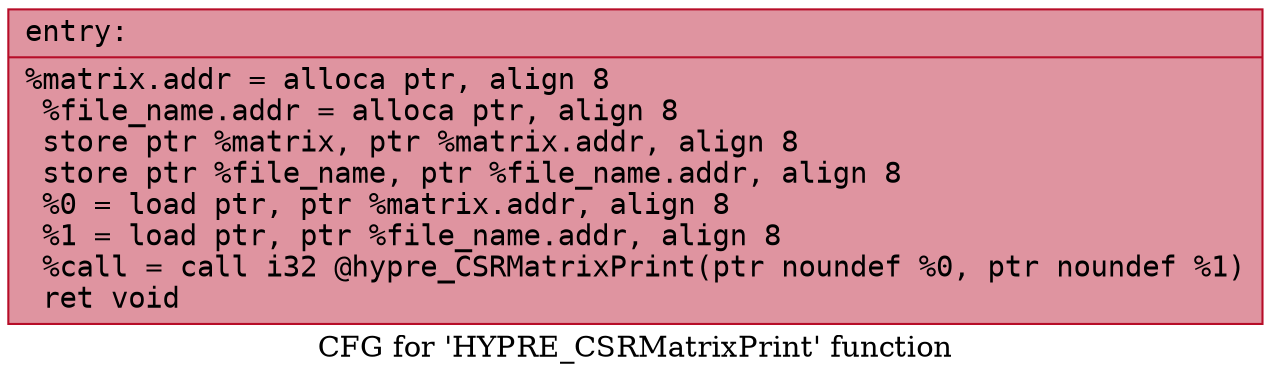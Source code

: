 digraph "CFG for 'HYPRE_CSRMatrixPrint' function" {
	label="CFG for 'HYPRE_CSRMatrixPrint' function";

	Node0x55b87af37bd0 [shape=record,color="#b70d28ff", style=filled, fillcolor="#b70d2870" fontname="Courier",label="{entry:\l|  %matrix.addr = alloca ptr, align 8\l  %file_name.addr = alloca ptr, align 8\l  store ptr %matrix, ptr %matrix.addr, align 8\l  store ptr %file_name, ptr %file_name.addr, align 8\l  %0 = load ptr, ptr %matrix.addr, align 8\l  %1 = load ptr, ptr %file_name.addr, align 8\l  %call = call i32 @hypre_CSRMatrixPrint(ptr noundef %0, ptr noundef %1)\l  ret void\l}"];
}

